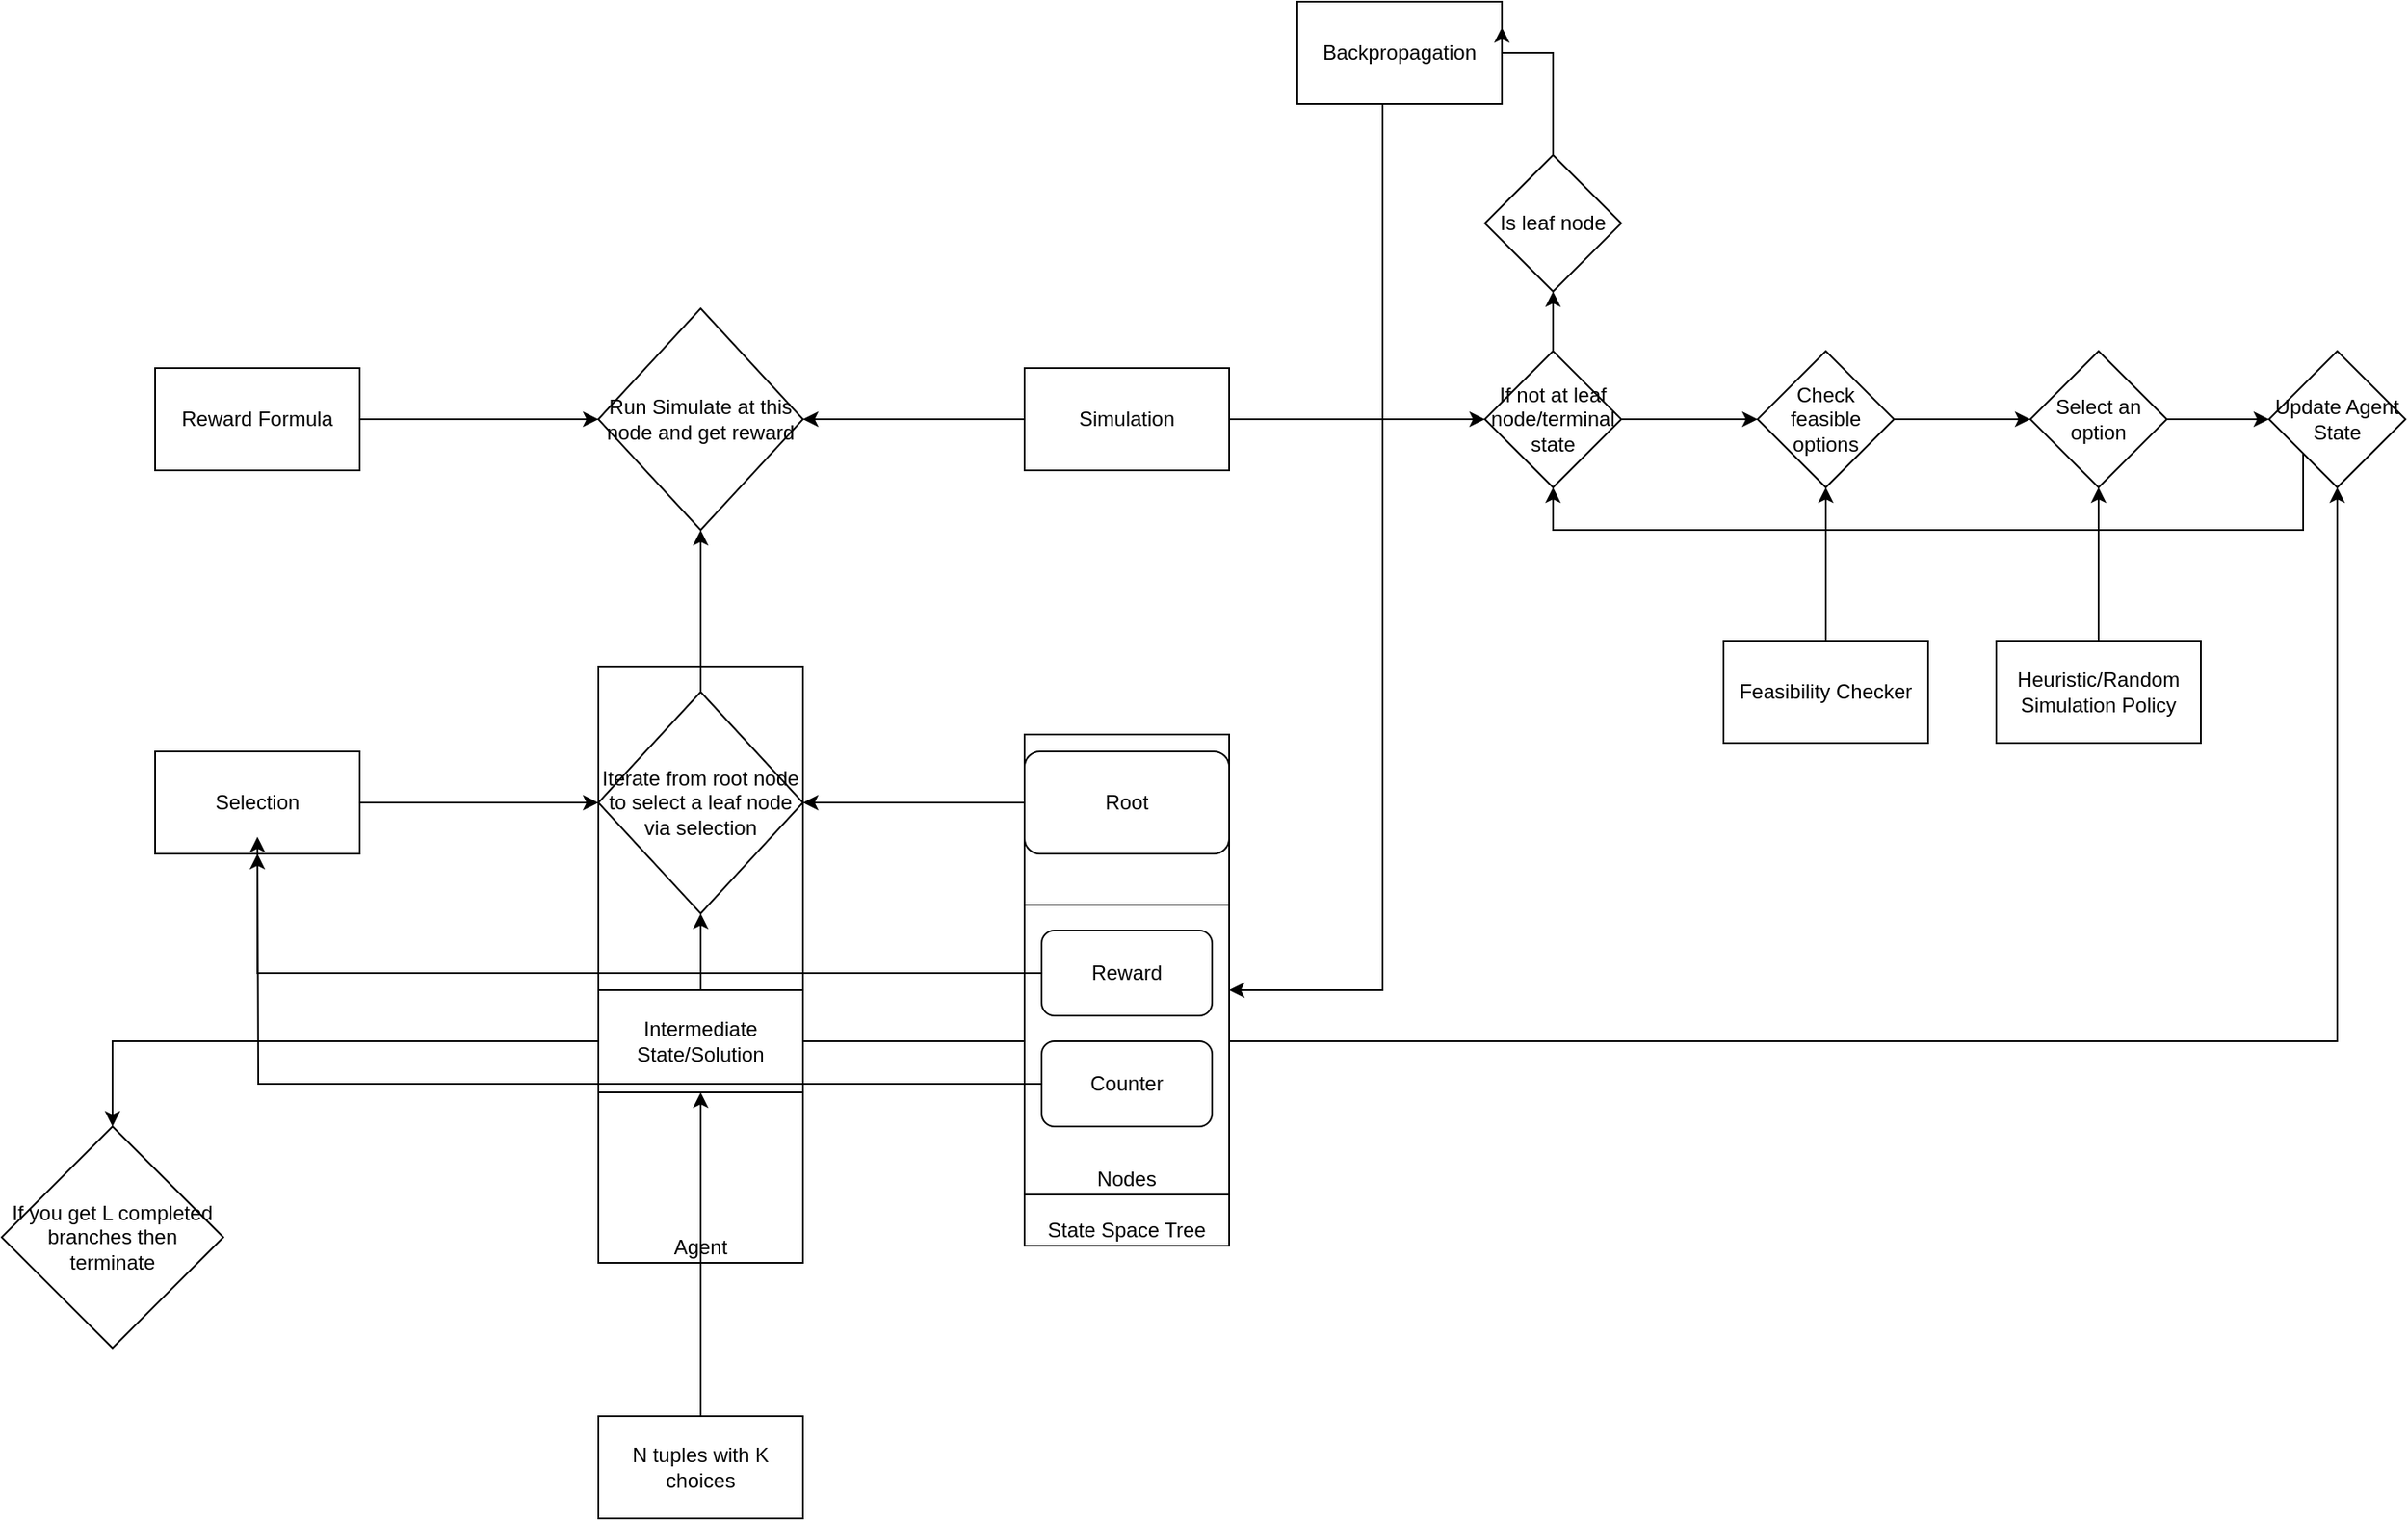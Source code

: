 <mxfile version="23.1.5" type="device">
  <diagram name="Page-1" id="SFUOpzbFy-iIGiC_o_NS">
    <mxGraphModel dx="1562" dy="918" grid="1" gridSize="10" guides="1" tooltips="1" connect="1" arrows="1" fold="1" page="1" pageScale="1" pageWidth="850" pageHeight="1100" math="0" shadow="0">
      <root>
        <mxCell id="0" />
        <mxCell id="1" parent="0" />
        <mxCell id="s41_LNfAGbLVSgbbDMFi-6" value="Agent" style="rounded=0;whiteSpace=wrap;html=1;verticalAlign=bottom;" parent="1" vertex="1">
          <mxGeometry x="380" y="440" width="120" height="350" as="geometry" />
        </mxCell>
        <mxCell id="s41_LNfAGbLVSgbbDMFi-1" value="N tuples with K choices" style="rounded=0;whiteSpace=wrap;html=1;" parent="1" vertex="1">
          <mxGeometry x="380" y="880" width="120" height="60" as="geometry" />
        </mxCell>
        <mxCell id="8SnU-9017Otqi9TWjV0V-6" style="edgeStyle=orthogonalEdgeStyle;rounded=0;orthogonalLoop=1;jettySize=auto;html=1;" parent="1" source="s41_LNfAGbLVSgbbDMFi-2" target="8SnU-9017Otqi9TWjV0V-3" edge="1">
          <mxGeometry relative="1" as="geometry" />
        </mxCell>
        <mxCell id="s41_LNfAGbLVSgbbDMFi-2" value="Selection" style="rounded=0;whiteSpace=wrap;html=1;" parent="1" vertex="1">
          <mxGeometry x="120" y="490" width="120" height="60" as="geometry" />
        </mxCell>
        <mxCell id="8SnU-9017Otqi9TWjV0V-10" style="edgeStyle=orthogonalEdgeStyle;rounded=0;orthogonalLoop=1;jettySize=auto;html=1;entryX=1;entryY=0.5;entryDx=0;entryDy=0;" parent="1" source="s41_LNfAGbLVSgbbDMFi-3" target="8SnU-9017Otqi9TWjV0V-8" edge="1">
          <mxGeometry relative="1" as="geometry" />
        </mxCell>
        <mxCell id="8SnU-9017Otqi9TWjV0V-24" value="" style="edgeStyle=orthogonalEdgeStyle;rounded=0;orthogonalLoop=1;jettySize=auto;html=1;" parent="1" source="s41_LNfAGbLVSgbbDMFi-3" target="8SnU-9017Otqi9TWjV0V-23" edge="1">
          <mxGeometry relative="1" as="geometry" />
        </mxCell>
        <mxCell id="s41_LNfAGbLVSgbbDMFi-3" value="Simulation" style="rounded=0;whiteSpace=wrap;html=1;" parent="1" vertex="1">
          <mxGeometry x="630" y="265" width="120" height="60" as="geometry" />
        </mxCell>
        <mxCell id="8SnU-9017Otqi9TWjV0V-14" style="edgeStyle=orthogonalEdgeStyle;rounded=0;orthogonalLoop=1;jettySize=auto;html=1;entryX=1;entryY=0.5;entryDx=0;entryDy=0;" parent="1" source="s41_LNfAGbLVSgbbDMFi-4" target="s41_LNfAGbLVSgbbDMFi-5" edge="1">
          <mxGeometry relative="1" as="geometry">
            <Array as="points">
              <mxPoint x="840" y="100" />
              <mxPoint x="840" y="630" />
            </Array>
          </mxGeometry>
        </mxCell>
        <mxCell id="s41_LNfAGbLVSgbbDMFi-4" value="Backpropagation" style="rounded=0;whiteSpace=wrap;html=1;" parent="1" vertex="1">
          <mxGeometry x="790" y="50" width="120" height="60" as="geometry" />
        </mxCell>
        <mxCell id="s41_LNfAGbLVSgbbDMFi-5" value="State Space Tree" style="rounded=0;whiteSpace=wrap;html=1;verticalAlign=bottom;" parent="1" vertex="1">
          <mxGeometry x="630" y="480" width="120" height="300" as="geometry" />
        </mxCell>
        <mxCell id="8SnU-9017Otqi9TWjV0V-5" style="edgeStyle=orthogonalEdgeStyle;rounded=0;orthogonalLoop=1;jettySize=auto;html=1;entryX=1;entryY=0.5;entryDx=0;entryDy=0;" parent="1" source="8SnU-9017Otqi9TWjV0V-2" target="8SnU-9017Otqi9TWjV0V-3" edge="1">
          <mxGeometry relative="1" as="geometry" />
        </mxCell>
        <mxCell id="8SnU-9017Otqi9TWjV0V-2" value="Root" style="rounded=1;whiteSpace=wrap;html=1;" parent="1" vertex="1">
          <mxGeometry x="630" y="490" width="120" height="60" as="geometry" />
        </mxCell>
        <mxCell id="8SnU-9017Otqi9TWjV0V-9" value="" style="edgeStyle=orthogonalEdgeStyle;rounded=0;orthogonalLoop=1;jettySize=auto;html=1;" parent="1" source="8SnU-9017Otqi9TWjV0V-3" target="8SnU-9017Otqi9TWjV0V-8" edge="1">
          <mxGeometry relative="1" as="geometry" />
        </mxCell>
        <mxCell id="8SnU-9017Otqi9TWjV0V-3" value="Iterate from root node to select a leaf node via selection" style="rhombus;whiteSpace=wrap;html=1;rounded=0;" parent="1" vertex="1">
          <mxGeometry x="380" y="455" width="120" height="130" as="geometry" />
        </mxCell>
        <mxCell id="8SnU-9017Otqi9TWjV0V-8" value="Run Simulate at this node and get reward" style="rhombus;whiteSpace=wrap;html=1;rounded=0;" parent="1" vertex="1">
          <mxGeometry x="380" y="230" width="120" height="130" as="geometry" />
        </mxCell>
        <mxCell id="8SnU-9017Otqi9TWjV0V-12" style="edgeStyle=orthogonalEdgeStyle;rounded=0;orthogonalLoop=1;jettySize=auto;html=1;entryX=0;entryY=0.5;entryDx=0;entryDy=0;" parent="1" source="8SnU-9017Otqi9TWjV0V-11" target="8SnU-9017Otqi9TWjV0V-8" edge="1">
          <mxGeometry relative="1" as="geometry" />
        </mxCell>
        <mxCell id="8SnU-9017Otqi9TWjV0V-11" value="Reward Formula" style="rounded=0;whiteSpace=wrap;html=1;" parent="1" vertex="1">
          <mxGeometry x="120" y="265" width="120" height="60" as="geometry" />
        </mxCell>
        <mxCell id="8SnU-9017Otqi9TWjV0V-4" value="" style="edgeStyle=orthogonalEdgeStyle;rounded=0;orthogonalLoop=1;jettySize=auto;html=1;verticalAlign=middle;" parent="1" source="8SnU-9017Otqi9TWjV0V-15" target="8SnU-9017Otqi9TWjV0V-3" edge="1">
          <mxGeometry relative="1" as="geometry" />
        </mxCell>
        <mxCell id="8SnU-9017Otqi9TWjV0V-16" value="" style="edgeStyle=orthogonalEdgeStyle;rounded=0;orthogonalLoop=1;jettySize=auto;html=1;verticalAlign=middle;" parent="1" source="s41_LNfAGbLVSgbbDMFi-1" target="8SnU-9017Otqi9TWjV0V-15" edge="1">
          <mxGeometry relative="1" as="geometry">
            <mxPoint x="440" y="880" as="sourcePoint" />
            <mxPoint x="440" y="585" as="targetPoint" />
          </mxGeometry>
        </mxCell>
        <mxCell id="8SnU-9017Otqi9TWjV0V-18" value="" style="edgeStyle=orthogonalEdgeStyle;rounded=0;orthogonalLoop=1;jettySize=auto;html=1;" parent="1" source="8SnU-9017Otqi9TWjV0V-15" target="8SnU-9017Otqi9TWjV0V-17" edge="1">
          <mxGeometry relative="1" as="geometry" />
        </mxCell>
        <mxCell id="8SnU-9017Otqi9TWjV0V-38" style="edgeStyle=orthogonalEdgeStyle;rounded=0;orthogonalLoop=1;jettySize=auto;html=1;" parent="1" source="8SnU-9017Otqi9TWjV0V-15" target="8SnU-9017Otqi9TWjV0V-36" edge="1">
          <mxGeometry relative="1" as="geometry" />
        </mxCell>
        <mxCell id="8SnU-9017Otqi9TWjV0V-15" value="Intermediate State/Solution" style="rounded=0;whiteSpace=wrap;html=1;" parent="1" vertex="1">
          <mxGeometry x="380" y="630" width="120" height="60" as="geometry" />
        </mxCell>
        <mxCell id="8SnU-9017Otqi9TWjV0V-17" value="If you get L completed branches then terminate" style="rhombus;whiteSpace=wrap;html=1;rounded=0;" parent="1" vertex="1">
          <mxGeometry x="30" y="710" width="130" height="130" as="geometry" />
        </mxCell>
        <mxCell id="8SnU-9017Otqi9TWjV0V-19" value="Nodes" style="rounded=0;whiteSpace=wrap;html=1;verticalAlign=bottom;" parent="1" vertex="1">
          <mxGeometry x="630" y="580" width="120" height="170" as="geometry" />
        </mxCell>
        <mxCell id="8SnU-9017Otqi9TWjV0V-45" style="edgeStyle=orthogonalEdgeStyle;rounded=0;orthogonalLoop=1;jettySize=auto;html=1;entryX=0.5;entryY=1;entryDx=0;entryDy=0;" parent="1" source="8SnU-9017Otqi9TWjV0V-20" target="s41_LNfAGbLVSgbbDMFi-2" edge="1">
          <mxGeometry relative="1" as="geometry" />
        </mxCell>
        <mxCell id="8SnU-9017Otqi9TWjV0V-20" value="Reward" style="rounded=1;whiteSpace=wrap;html=1;" parent="1" vertex="1">
          <mxGeometry x="640" y="595" width="100" height="50" as="geometry" />
        </mxCell>
        <mxCell id="8SnU-9017Otqi9TWjV0V-46" style="edgeStyle=orthogonalEdgeStyle;rounded=0;orthogonalLoop=1;jettySize=auto;html=1;" parent="1" source="8SnU-9017Otqi9TWjV0V-21" edge="1">
          <mxGeometry relative="1" as="geometry">
            <mxPoint x="180" y="540" as="targetPoint" />
          </mxGeometry>
        </mxCell>
        <mxCell id="8SnU-9017Otqi9TWjV0V-21" value="Counter" style="rounded=1;whiteSpace=wrap;html=1;" parent="1" vertex="1">
          <mxGeometry x="640" y="660" width="100" height="50" as="geometry" />
        </mxCell>
        <mxCell id="8SnU-9017Otqi9TWjV0V-27" value="" style="edgeStyle=orthogonalEdgeStyle;rounded=0;orthogonalLoop=1;jettySize=auto;html=1;" parent="1" source="8SnU-9017Otqi9TWjV0V-23" target="8SnU-9017Otqi9TWjV0V-26" edge="1">
          <mxGeometry relative="1" as="geometry" />
        </mxCell>
        <mxCell id="8SnU-9017Otqi9TWjV0V-43" value="" style="edgeStyle=orthogonalEdgeStyle;rounded=0;orthogonalLoop=1;jettySize=auto;html=1;" parent="1" source="8SnU-9017Otqi9TWjV0V-23" target="8SnU-9017Otqi9TWjV0V-42" edge="1">
          <mxGeometry relative="1" as="geometry" />
        </mxCell>
        <mxCell id="8SnU-9017Otqi9TWjV0V-23" value="If not at leaf node/terminal state" style="rhombus;whiteSpace=wrap;html=1;rounded=0;" parent="1" vertex="1">
          <mxGeometry x="900" y="255" width="80" height="80" as="geometry" />
        </mxCell>
        <mxCell id="8SnU-9017Otqi9TWjV0V-32" value="" style="edgeStyle=orthogonalEdgeStyle;rounded=0;orthogonalLoop=1;jettySize=auto;html=1;" parent="1" source="8SnU-9017Otqi9TWjV0V-26" target="8SnU-9017Otqi9TWjV0V-31" edge="1">
          <mxGeometry relative="1" as="geometry" />
        </mxCell>
        <mxCell id="8SnU-9017Otqi9TWjV0V-26" value="Check feasible options" style="rhombus;whiteSpace=wrap;html=1;rounded=0;" parent="1" vertex="1">
          <mxGeometry x="1060" y="255" width="80" height="80" as="geometry" />
        </mxCell>
        <mxCell id="8SnU-9017Otqi9TWjV0V-30" style="edgeStyle=orthogonalEdgeStyle;rounded=0;orthogonalLoop=1;jettySize=auto;html=1;" parent="1" source="8SnU-9017Otqi9TWjV0V-28" target="8SnU-9017Otqi9TWjV0V-26" edge="1">
          <mxGeometry relative="1" as="geometry" />
        </mxCell>
        <mxCell id="8SnU-9017Otqi9TWjV0V-28" value="Feasibility Checker" style="whiteSpace=wrap;html=1;rounded=0;" parent="1" vertex="1">
          <mxGeometry x="1040" y="425" width="120" height="60" as="geometry" />
        </mxCell>
        <mxCell id="8SnU-9017Otqi9TWjV0V-37" value="" style="edgeStyle=orthogonalEdgeStyle;rounded=0;orthogonalLoop=1;jettySize=auto;html=1;" parent="1" source="8SnU-9017Otqi9TWjV0V-31" target="8SnU-9017Otqi9TWjV0V-36" edge="1">
          <mxGeometry relative="1" as="geometry" />
        </mxCell>
        <mxCell id="8SnU-9017Otqi9TWjV0V-31" value="Select an option" style="rhombus;whiteSpace=wrap;html=1;rounded=0;" parent="1" vertex="1">
          <mxGeometry x="1220" y="255" width="80" height="80" as="geometry" />
        </mxCell>
        <mxCell id="8SnU-9017Otqi9TWjV0V-34" style="edgeStyle=orthogonalEdgeStyle;rounded=0;orthogonalLoop=1;jettySize=auto;html=1;entryX=0.5;entryY=1;entryDx=0;entryDy=0;" parent="1" source="8SnU-9017Otqi9TWjV0V-33" target="8SnU-9017Otqi9TWjV0V-31" edge="1">
          <mxGeometry relative="1" as="geometry" />
        </mxCell>
        <mxCell id="8SnU-9017Otqi9TWjV0V-33" value="Heuristic/Random Simulation Policy" style="whiteSpace=wrap;html=1;rounded=0;" parent="1" vertex="1">
          <mxGeometry x="1200" y="425" width="120" height="60" as="geometry" />
        </mxCell>
        <mxCell id="8SnU-9017Otqi9TWjV0V-41" style="edgeStyle=orthogonalEdgeStyle;rounded=0;orthogonalLoop=1;jettySize=auto;html=1;entryX=0.5;entryY=1;entryDx=0;entryDy=0;" parent="1" source="8SnU-9017Otqi9TWjV0V-36" target="8SnU-9017Otqi9TWjV0V-23" edge="1">
          <mxGeometry relative="1" as="geometry">
            <Array as="points">
              <mxPoint x="1380" y="360" />
              <mxPoint x="940" y="360" />
            </Array>
          </mxGeometry>
        </mxCell>
        <mxCell id="8SnU-9017Otqi9TWjV0V-36" value="Update Agent State" style="rhombus;whiteSpace=wrap;html=1;rounded=0;" parent="1" vertex="1">
          <mxGeometry x="1360" y="255" width="80" height="80" as="geometry" />
        </mxCell>
        <mxCell id="8SnU-9017Otqi9TWjV0V-44" style="edgeStyle=orthogonalEdgeStyle;rounded=0;orthogonalLoop=1;jettySize=auto;html=1;entryX=1;entryY=0.25;entryDx=0;entryDy=0;" parent="1" source="8SnU-9017Otqi9TWjV0V-42" target="s41_LNfAGbLVSgbbDMFi-4" edge="1">
          <mxGeometry relative="1" as="geometry">
            <Array as="points">
              <mxPoint x="940" y="80" />
              <mxPoint x="910" y="80" />
            </Array>
          </mxGeometry>
        </mxCell>
        <mxCell id="8SnU-9017Otqi9TWjV0V-42" value="Is leaf node" style="rhombus;whiteSpace=wrap;html=1;rounded=0;" parent="1" vertex="1">
          <mxGeometry x="900" y="140" width="80" height="80" as="geometry" />
        </mxCell>
      </root>
    </mxGraphModel>
  </diagram>
</mxfile>
